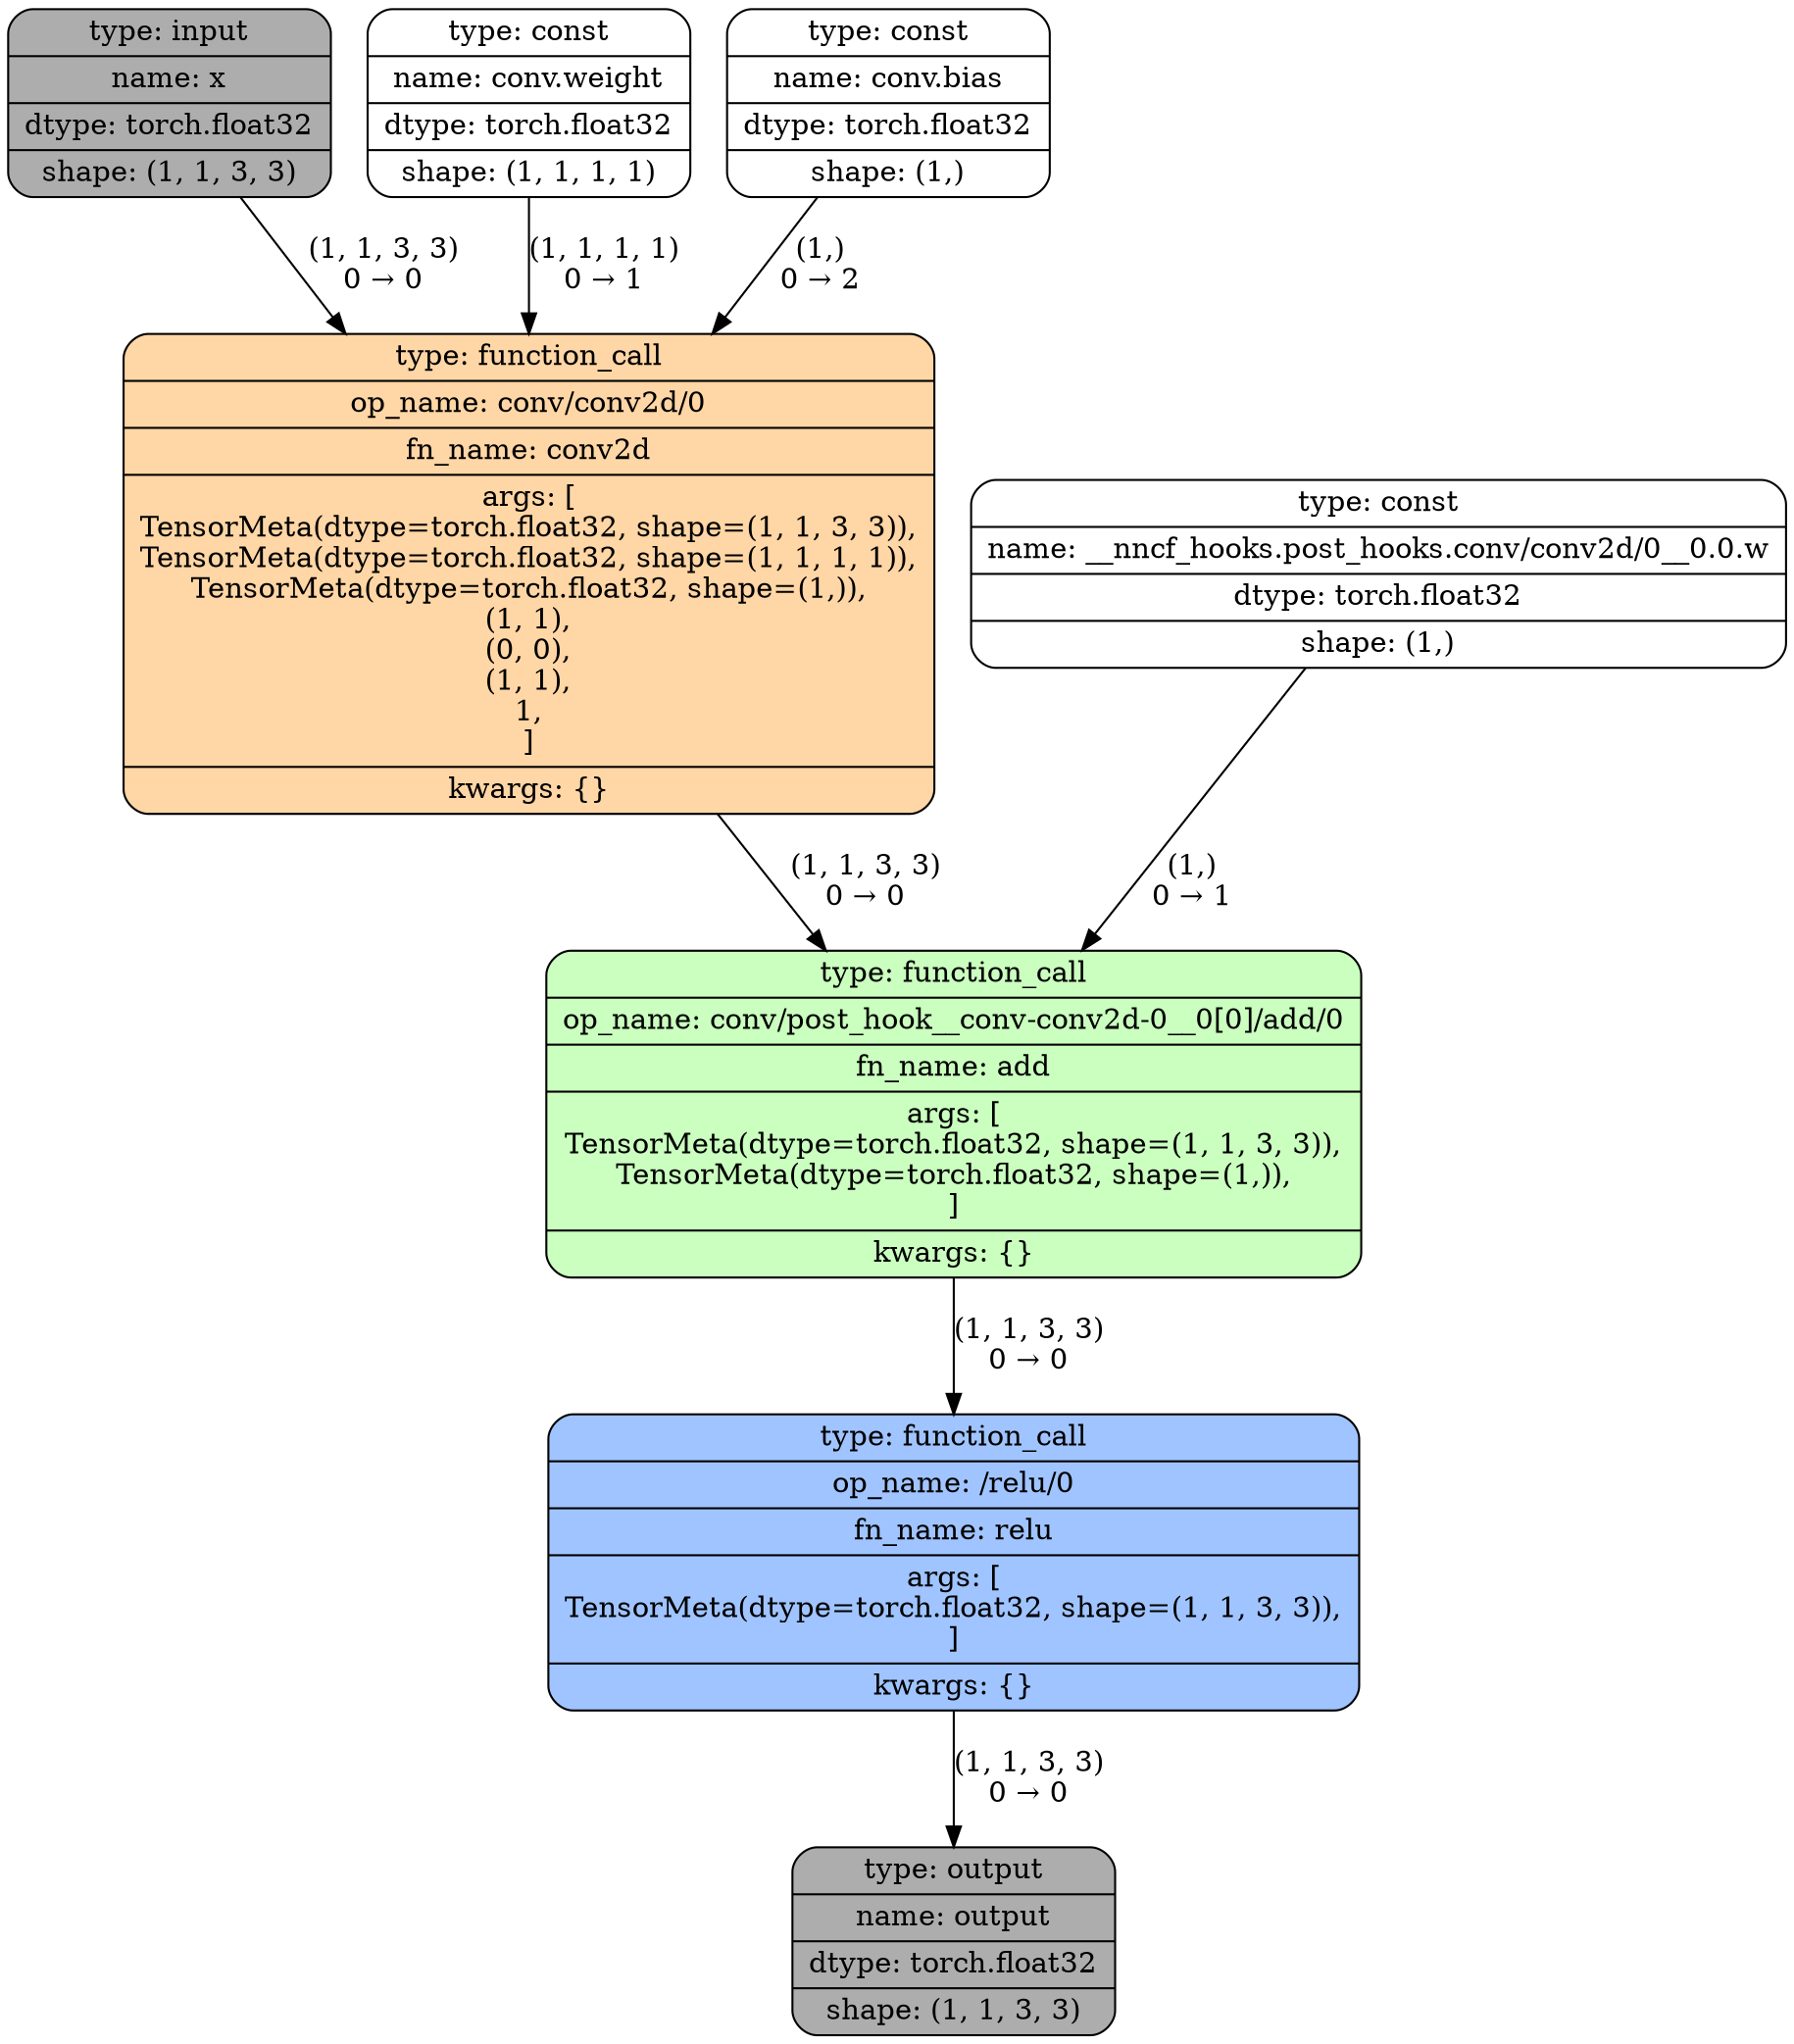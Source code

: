 digraph {
rankdir=TB;
0 [label="{type: input|name: x|dtype: torch.float32|shape: (1, 1, 3, 3)}", fillcolor="#adadad", fontcolor="#000000", shape=record, style="filled,rounded"];
1 [label="{type: const|name: conv.weight|dtype: torch.float32|shape: (1, 1, 1, 1)}", fillcolor="#ffffff", fontcolor="#000000", shape=record, style="filled,rounded"];
2 [label="{type: const|name: conv.bias|dtype: torch.float32|shape: (1,)}", fillcolor="#ffffff", fontcolor="#000000", shape=record, style="filled,rounded"];
3 [label="{type: function_call|op_name: conv/conv2d/0|fn_name: conv2d|args: [\nTensorMeta(dtype=torch.float32, shape=(1, 1, 3, 3)),\nTensorMeta(dtype=torch.float32, shape=(1, 1, 1, 1)),\nTensorMeta(dtype=torch.float32, shape=(1,)),\n(1, 1),\n(0, 0),\n(1, 1),\n1,\n]|kwargs: \{\}}", fillcolor="#ffd6a5", fontcolor="#000000", shape=record, style="filled,rounded"];
4 [label="{type: const|name: __nncf_hooks.post_hooks.conv/conv2d/0__0.0.w|dtype: torch.float32|shape: (1,)}", fillcolor="#ffffff", fontcolor="#000000", shape=record, style="filled,rounded"];
5 [label="{type: function_call|op_name: conv/post_hook__conv-conv2d-0__0[0]/add/0|fn_name: add|args: [\nTensorMeta(dtype=torch.float32, shape=(1, 1, 3, 3)),\nTensorMeta(dtype=torch.float32, shape=(1,)),\n]|kwargs: \{\}}", fillcolor="#caffbf", fontcolor="#000000", shape=record, style="filled,rounded"];
6 [label="{type: function_call|op_name: /relu/0|fn_name: relu|args: [\nTensorMeta(dtype=torch.float32, shape=(1, 1, 3, 3)),\n]|kwargs: \{\}}", fillcolor="#a0c4ff", fontcolor="#000000", shape=record, style="filled,rounded"];
7 [label="{type: output|name: output|dtype: torch.float32|shape: (1, 1, 3, 3)}", fillcolor="#adadad", fontcolor="#000000", shape=record, style="filled,rounded"];
0 -> 3 [label="(1, 1, 3, 3)\n0 → 0"];
1 -> 3 [label="(1, 1, 1, 1)\n0 → 1"];
2 -> 3 [label="(1,)\n0 → 2"];
3 -> 5 [label="(1, 1, 3, 3)\n0 → 0"];
4 -> 5 [label="(1,)\n0 → 1"];
5 -> 6 [label="(1, 1, 3, 3)\n0 → 0"];
6 -> 7 [label="(1, 1, 3, 3)\n0 → 0"];
}
